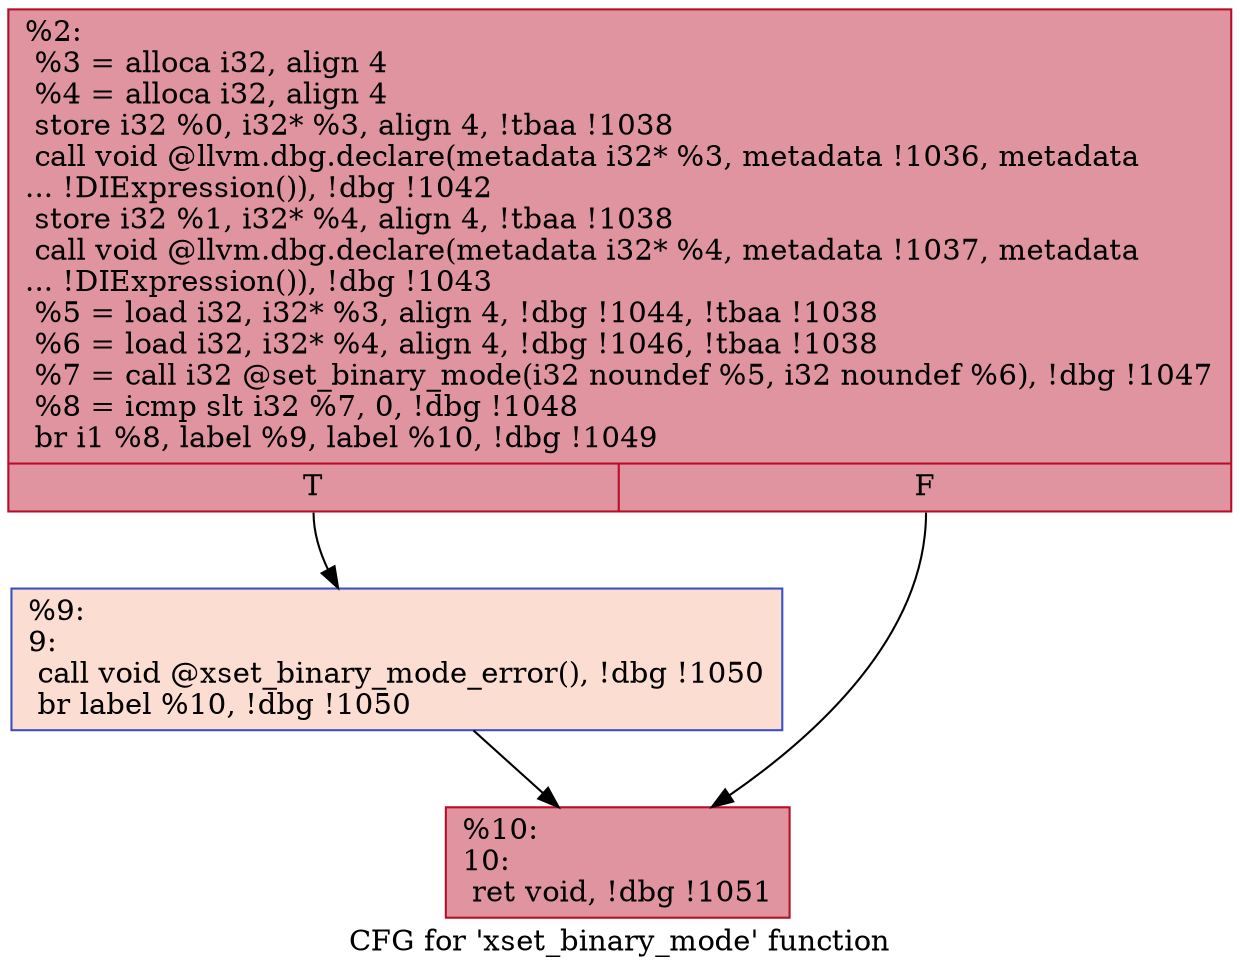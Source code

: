 digraph "CFG for 'xset_binary_mode' function" {
	label="CFG for 'xset_binary_mode' function";

	Node0xdc7670 [shape=record,color="#b70d28ff", style=filled, fillcolor="#b70d2870",label="{%2:\l  %3 = alloca i32, align 4\l  %4 = alloca i32, align 4\l  store i32 %0, i32* %3, align 4, !tbaa !1038\l  call void @llvm.dbg.declare(metadata i32* %3, metadata !1036, metadata\l... !DIExpression()), !dbg !1042\l  store i32 %1, i32* %4, align 4, !tbaa !1038\l  call void @llvm.dbg.declare(metadata i32* %4, metadata !1037, metadata\l... !DIExpression()), !dbg !1043\l  %5 = load i32, i32* %3, align 4, !dbg !1044, !tbaa !1038\l  %6 = load i32, i32* %4, align 4, !dbg !1046, !tbaa !1038\l  %7 = call i32 @set_binary_mode(i32 noundef %5, i32 noundef %6), !dbg !1047\l  %8 = icmp slt i32 %7, 0, !dbg !1048\l  br i1 %8, label %9, label %10, !dbg !1049\l|{<s0>T|<s1>F}}"];
	Node0xdc7670:s0 -> Node0xdc76c0;
	Node0xdc7670:s1 -> Node0xdc7710;
	Node0xdc76c0 [shape=record,color="#3d50c3ff", style=filled, fillcolor="#f7b39670",label="{%9:\l9:                                                \l  call void @xset_binary_mode_error(), !dbg !1050\l  br label %10, !dbg !1050\l}"];
	Node0xdc76c0 -> Node0xdc7710;
	Node0xdc7710 [shape=record,color="#b70d28ff", style=filled, fillcolor="#b70d2870",label="{%10:\l10:                                               \l  ret void, !dbg !1051\l}"];
}
